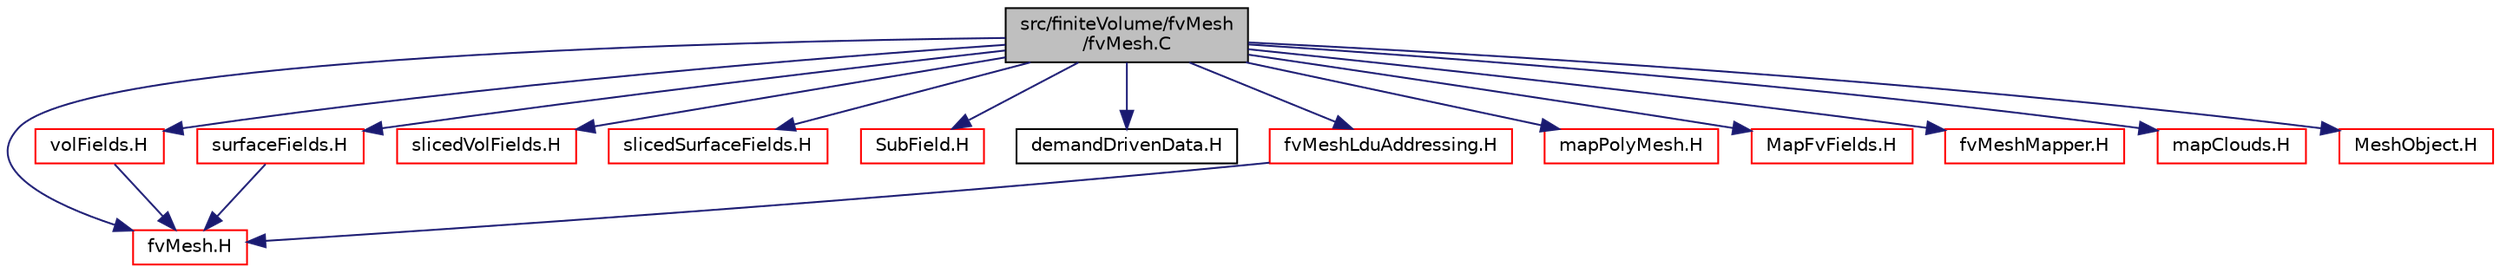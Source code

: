 digraph "src/finiteVolume/fvMesh/fvMesh.C"
{
  bgcolor="transparent";
  edge [fontname="Helvetica",fontsize="10",labelfontname="Helvetica",labelfontsize="10"];
  node [fontname="Helvetica",fontsize="10",shape=record];
  Node1 [label="src/finiteVolume/fvMesh\l/fvMesh.C",height=0.2,width=0.4,color="black", fillcolor="grey75", style="filled", fontcolor="black"];
  Node1 -> Node2 [color="midnightblue",fontsize="10",style="solid",fontname="Helvetica"];
  Node2 [label="fvMesh.H",height=0.2,width=0.4,color="red",URL="$a06042.html"];
  Node1 -> Node3 [color="midnightblue",fontsize="10",style="solid",fontname="Helvetica"];
  Node3 [label="volFields.H",height=0.2,width=0.4,color="red",URL="$a05778.html"];
  Node3 -> Node2 [color="midnightblue",fontsize="10",style="solid",fontname="Helvetica"];
  Node1 -> Node4 [color="midnightblue",fontsize="10",style="solid",fontname="Helvetica"];
  Node4 [label="surfaceFields.H",height=0.2,width=0.4,color="red",URL="$a05773.html",tooltip="Foam::surfaceFields. "];
  Node4 -> Node2 [color="midnightblue",fontsize="10",style="solid",fontname="Helvetica"];
  Node1 -> Node5 [color="midnightblue",fontsize="10",style="solid",fontname="Helvetica"];
  Node5 [label="slicedVolFields.H",height=0.2,width=0.4,color="red",URL="$a05775.html"];
  Node1 -> Node6 [color="midnightblue",fontsize="10",style="solid",fontname="Helvetica"];
  Node6 [label="slicedSurfaceFields.H",height=0.2,width=0.4,color="red",URL="$a05770.html"];
  Node1 -> Node7 [color="midnightblue",fontsize="10",style="solid",fontname="Helvetica"];
  Node7 [label="SubField.H",height=0.2,width=0.4,color="red",URL="$a08277.html"];
  Node1 -> Node8 [color="midnightblue",fontsize="10",style="solid",fontname="Helvetica"];
  Node8 [label="demandDrivenData.H",height=0.2,width=0.4,color="black",URL="$a08540.html",tooltip="Template functions to aid in the implementation of demand driven data. "];
  Node1 -> Node9 [color="midnightblue",fontsize="10",style="solid",fontname="Helvetica"];
  Node9 [label="fvMeshLduAddressing.H",height=0.2,width=0.4,color="red",URL="$a06046.html"];
  Node9 -> Node2 [color="midnightblue",fontsize="10",style="solid",fontname="Helvetica"];
  Node1 -> Node10 [color="midnightblue",fontsize="10",style="solid",fontname="Helvetica"];
  Node10 [label="mapPolyMesh.H",height=0.2,width=0.4,color="red",URL="$a08963.html"];
  Node1 -> Node11 [color="midnightblue",fontsize="10",style="solid",fontname="Helvetica"];
  Node11 [label="MapFvFields.H",height=0.2,width=0.4,color="red",URL="$a06155.html"];
  Node1 -> Node12 [color="midnightblue",fontsize="10",style="solid",fontname="Helvetica"];
  Node12 [label="fvMeshMapper.H",height=0.2,width=0.4,color="red",URL="$a06048.html"];
  Node1 -> Node13 [color="midnightblue",fontsize="10",style="solid",fontname="Helvetica"];
  Node13 [label="mapClouds.H",height=0.2,width=0.4,color="red",URL="$a08212.html",tooltip="Generic Geometric field mapper. For \"real\" mapping, add template specialisations for mapping of inter..."];
  Node1 -> Node14 [color="midnightblue",fontsize="10",style="solid",fontname="Helvetica"];
  Node14 [label="MeshObject.H",height=0.2,width=0.4,color="red",URL="$a08819.html"];
}
